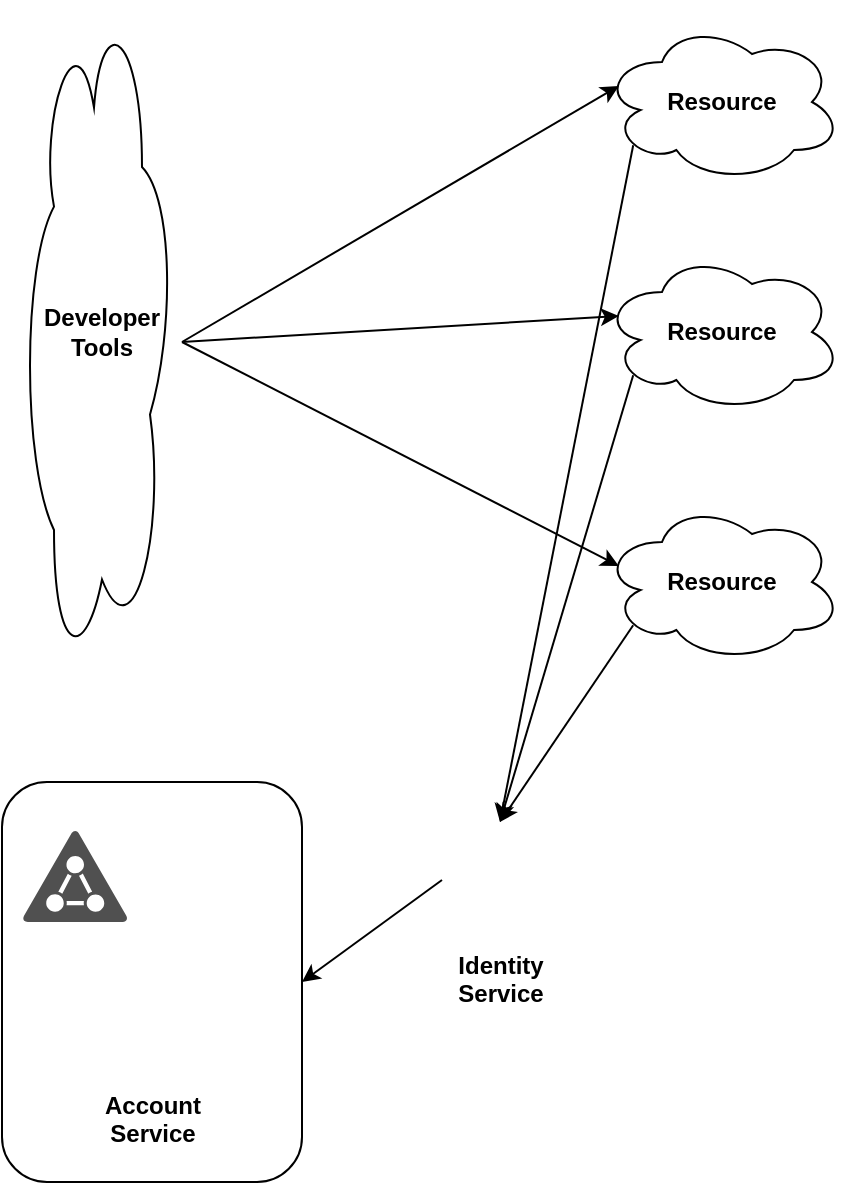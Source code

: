 <mxfile version="12.4.3" type="github" pages="1"><diagram id="dn7eU3fsRHbLMf1xXfYg" name="Page-1"><mxGraphModel dx="1716" dy="907" grid="1" gridSize="10" guides="1" tooltips="1" connect="1" arrows="1" fold="1" page="1" pageScale="1" pageWidth="827" pageHeight="1169" math="0" shadow="0"><root><mxCell id="0"/><mxCell id="1" parent="0"/><mxCell id="gAyptHv8DW2tktJMCrtW-1" value="&lt;b&gt;Developer Tools&lt;/b&gt;" style="ellipse;shape=cloud;whiteSpace=wrap;html=1;direction=south;" vertex="1" parent="1"><mxGeometry x="40" y="40" width="80" height="330" as="geometry"/></mxCell><mxCell id="gAyptHv8DW2tktJMCrtW-2" value="&lt;b&gt;Resource&lt;/b&gt;" style="ellipse;shape=cloud;whiteSpace=wrap;html=1;" vertex="1" parent="1"><mxGeometry x="330" y="290" width="120" height="80" as="geometry"/></mxCell><mxCell id="gAyptHv8DW2tktJMCrtW-3" value="&lt;b&gt;Resource&lt;/b&gt;" style="ellipse;shape=cloud;whiteSpace=wrap;html=1;" vertex="1" parent="1"><mxGeometry x="330" y="165" width="120" height="80" as="geometry"/></mxCell><mxCell id="gAyptHv8DW2tktJMCrtW-4" value="&lt;b&gt;Resource&lt;/b&gt;" style="ellipse;shape=cloud;whiteSpace=wrap;html=1;" vertex="1" parent="1"><mxGeometry x="330" y="50" width="120" height="80" as="geometry"/></mxCell><mxCell id="gAyptHv8DW2tktJMCrtW-5" value="&lt;b&gt;Identity&lt;br&gt;Service&lt;br&gt;&lt;/b&gt;" style="shape=image;html=1;verticalAlign=top;verticalLabelPosition=bottom;labelBackgroundColor=#ffffff;imageAspect=0;aspect=fixed;image=https://cdn1.iconfinder.com/data/icons/material-core/20/account-circle-128.png" vertex="1" parent="1"><mxGeometry x="250" y="450" width="58" height="58" as="geometry"/></mxCell><mxCell id="gAyptHv8DW2tktJMCrtW-6" value="" style="shape=image;html=1;verticalAlign=top;verticalLabelPosition=bottom;labelBackgroundColor=#ffffff;imageAspect=0;aspect=fixed;image=https://cdn0.iconfinder.com/data/icons/social-icons-16/512/Google_alt-2-128.png" vertex="1" parent="1"><mxGeometry x="120" y="448" width="58" height="58" as="geometry"/></mxCell><mxCell id="gAyptHv8DW2tktJMCrtW-7" value="" style="pointerEvents=1;shadow=0;dashed=0;html=1;strokeColor=none;fillColor=#505050;labelPosition=center;verticalLabelPosition=bottom;verticalAlign=top;outlineConnect=0;align=center;shape=mxgraph.office.security.active_directory;" vertex="1" parent="1"><mxGeometry x="40" y="454" width="53" height="46" as="geometry"/></mxCell><mxCell id="gAyptHv8DW2tktJMCrtW-8" value="" style="rounded=1;whiteSpace=wrap;html=1;fillColor=none;" vertex="1" parent="1"><mxGeometry x="30" y="430" width="150" height="200" as="geometry"/></mxCell><mxCell id="gAyptHv8DW2tktJMCrtW-9" value="&lt;b&gt;Account&lt;br&gt;Service&lt;br&gt;&lt;/b&gt;" style="shape=image;html=1;verticalAlign=top;verticalLabelPosition=bottom;labelBackgroundColor=#ffffff;imageAspect=0;aspect=fixed;image=https://cdn1.iconfinder.com/data/icons/material-core/20/account-circle-128.png" vertex="1" parent="1"><mxGeometry x="76" y="520" width="58" height="58" as="geometry"/></mxCell><mxCell id="gAyptHv8DW2tktJMCrtW-10" value="" style="endArrow=classic;html=1;entryX=0.5;entryY=0;entryDx=0;entryDy=0;exitX=0.13;exitY=0.77;exitDx=0;exitDy=0;exitPerimeter=0;" edge="1" parent="1" source="gAyptHv8DW2tktJMCrtW-2" target="gAyptHv8DW2tktJMCrtW-5"><mxGeometry width="50" height="50" relative="1" as="geometry"><mxPoint x="30" y="700" as="sourcePoint"/><mxPoint x="80" y="650" as="targetPoint"/></mxGeometry></mxCell><mxCell id="gAyptHv8DW2tktJMCrtW-11" value="" style="endArrow=classic;html=1;exitX=0.13;exitY=0.77;exitDx=0;exitDy=0;exitPerimeter=0;entryX=0.5;entryY=0;entryDx=0;entryDy=0;" edge="1" parent="1" source="gAyptHv8DW2tktJMCrtW-3" target="gAyptHv8DW2tktJMCrtW-5"><mxGeometry width="50" height="50" relative="1" as="geometry"><mxPoint x="30" y="700" as="sourcePoint"/><mxPoint x="80" y="650" as="targetPoint"/></mxGeometry></mxCell><mxCell id="gAyptHv8DW2tktJMCrtW-12" value="" style="endArrow=classic;html=1;exitX=0.13;exitY=0.77;exitDx=0;exitDy=0;exitPerimeter=0;entryX=0.5;entryY=0;entryDx=0;entryDy=0;" edge="1" parent="1" source="gAyptHv8DW2tktJMCrtW-4" target="gAyptHv8DW2tktJMCrtW-5"><mxGeometry width="50" height="50" relative="1" as="geometry"><mxPoint x="30" y="700" as="sourcePoint"/><mxPoint x="80" y="650" as="targetPoint"/></mxGeometry></mxCell><mxCell id="gAyptHv8DW2tktJMCrtW-13" value="" style="endArrow=classic;html=1;entryX=0.07;entryY=0.4;entryDx=0;entryDy=0;entryPerimeter=0;" edge="1" parent="1" target="gAyptHv8DW2tktJMCrtW-4"><mxGeometry width="50" height="50" relative="1" as="geometry"><mxPoint x="120" y="210" as="sourcePoint"/><mxPoint x="80" y="650" as="targetPoint"/></mxGeometry></mxCell><mxCell id="gAyptHv8DW2tktJMCrtW-14" value="" style="endArrow=classic;html=1;entryX=0.07;entryY=0.4;entryDx=0;entryDy=0;entryPerimeter=0;" edge="1" parent="1" target="gAyptHv8DW2tktJMCrtW-3"><mxGeometry width="50" height="50" relative="1" as="geometry"><mxPoint x="120" y="210" as="sourcePoint"/><mxPoint x="80" y="650" as="targetPoint"/></mxGeometry></mxCell><mxCell id="gAyptHv8DW2tktJMCrtW-15" value="" style="endArrow=classic;html=1;entryX=0.07;entryY=0.4;entryDx=0;entryDy=0;entryPerimeter=0;" edge="1" parent="1" target="gAyptHv8DW2tktJMCrtW-2"><mxGeometry width="50" height="50" relative="1" as="geometry"><mxPoint x="120" y="210" as="sourcePoint"/><mxPoint x="80" y="650" as="targetPoint"/></mxGeometry></mxCell><mxCell id="gAyptHv8DW2tktJMCrtW-17" value="" style="endArrow=classic;html=1;exitX=0;exitY=0.5;exitDx=0;exitDy=0;entryX=1;entryY=0.5;entryDx=0;entryDy=0;" edge="1" parent="1" source="gAyptHv8DW2tktJMCrtW-5" target="gAyptHv8DW2tktJMCrtW-8"><mxGeometry width="50" height="50" relative="1" as="geometry"><mxPoint x="30" y="700" as="sourcePoint"/><mxPoint x="80" y="650" as="targetPoint"/></mxGeometry></mxCell></root></mxGraphModel></diagram></mxfile>
